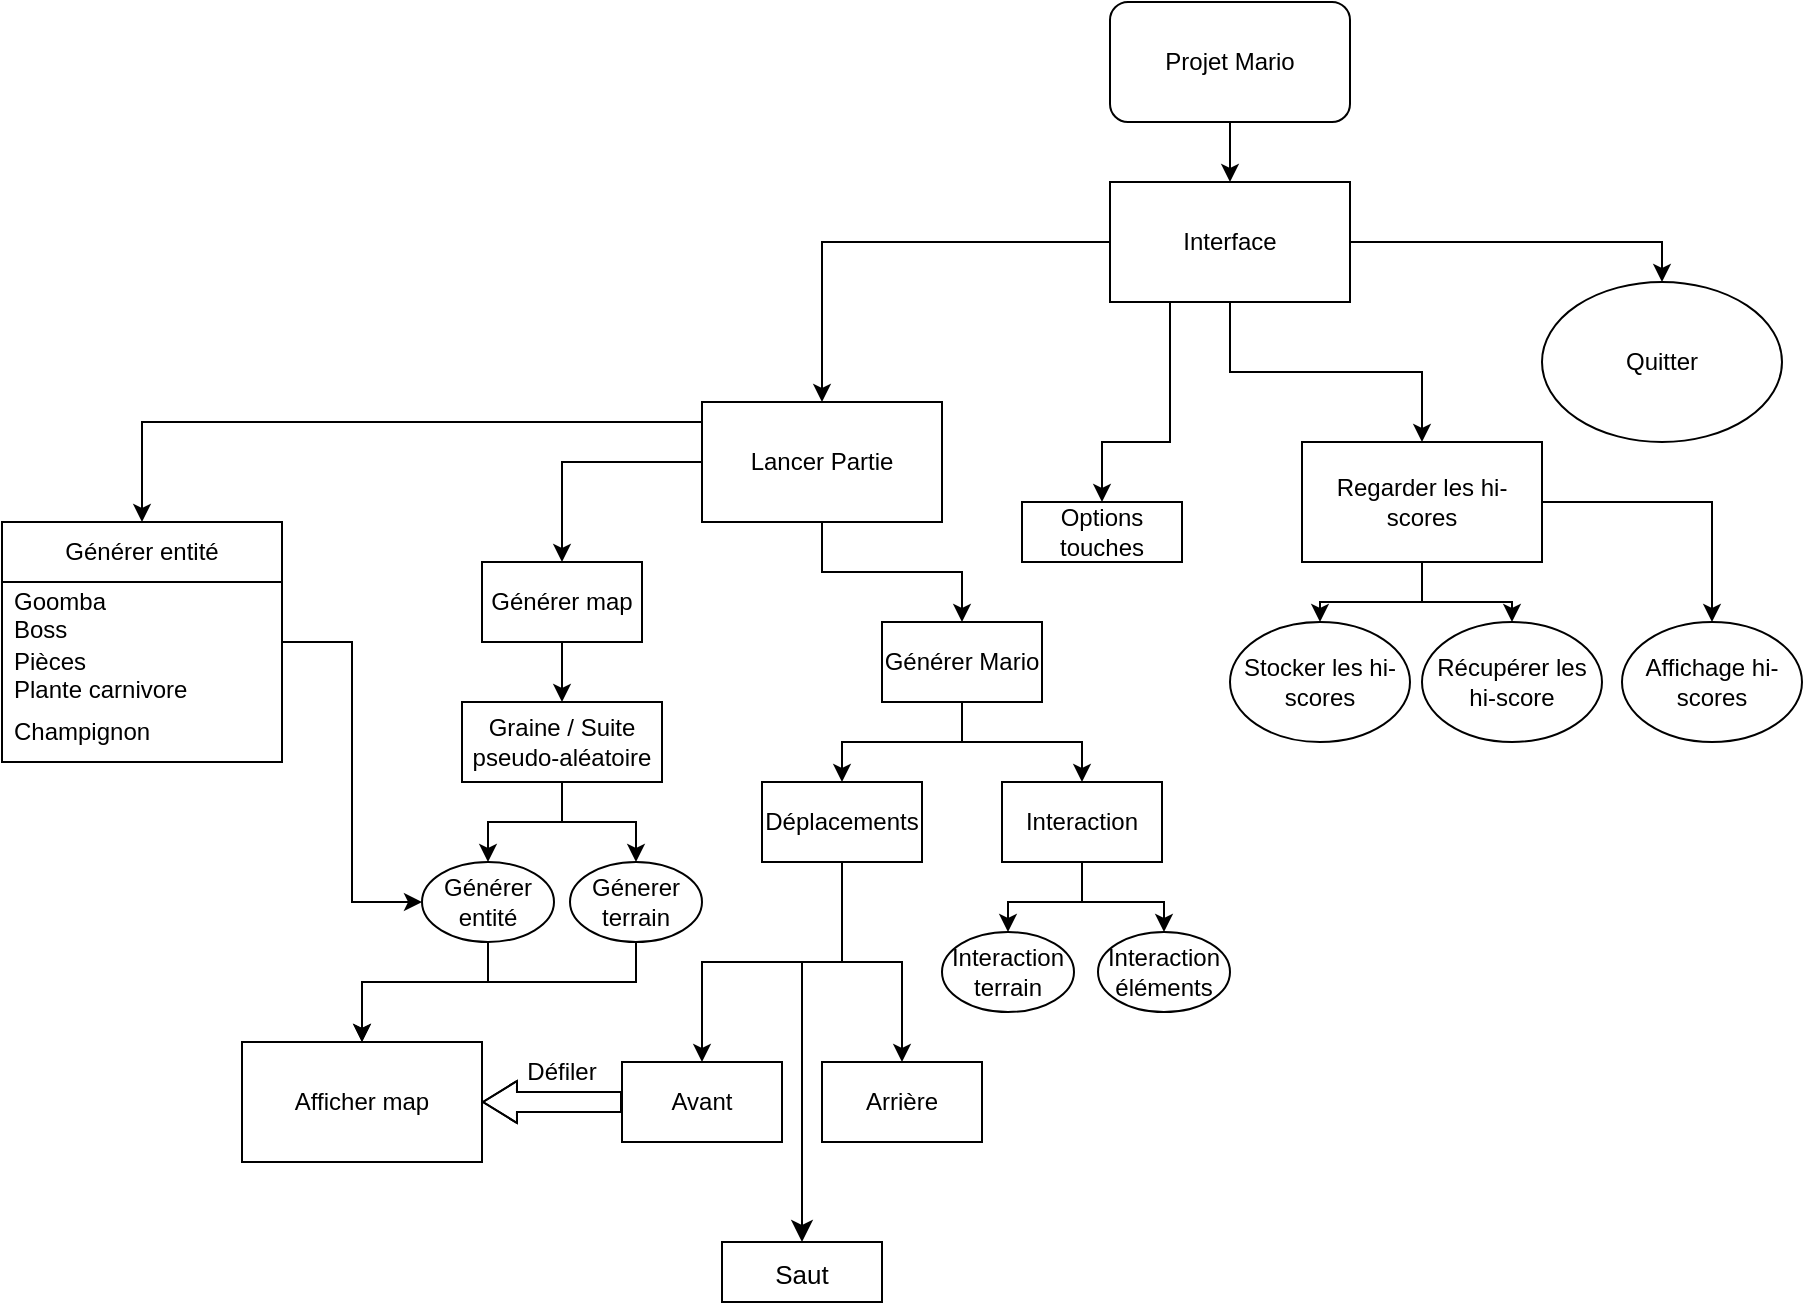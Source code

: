 <mxfile version="26.0.7">
  <diagram name="Page-1" id="3Ub4bXwL-AXnyBRuHnWu">
    <mxGraphModel dx="2048" dy="789" grid="1" gridSize="10" guides="1" tooltips="1" connect="1" arrows="1" fold="1" page="1" pageScale="1" pageWidth="827" pageHeight="1169" math="0" shadow="0">
      <root>
        <mxCell id="0" />
        <mxCell id="1" parent="0" />
        <mxCell id="WMoN78tWzcWq6Xf_8WZY-3" style="edgeStyle=orthogonalEdgeStyle;rounded=0;orthogonalLoop=1;jettySize=auto;html=1;" parent="1" source="WMoN78tWzcWq6Xf_8WZY-1" target="WMoN78tWzcWq6Xf_8WZY-2" edge="1">
          <mxGeometry relative="1" as="geometry" />
        </mxCell>
        <mxCell id="WMoN78tWzcWq6Xf_8WZY-1" value="Projet Mario" style="rounded=1;whiteSpace=wrap;html=1;" parent="1" vertex="1">
          <mxGeometry x="354" y="100" width="120" height="60" as="geometry" />
        </mxCell>
        <mxCell id="WMoN78tWzcWq6Xf_8WZY-7" style="edgeStyle=orthogonalEdgeStyle;rounded=0;orthogonalLoop=1;jettySize=auto;html=1;" parent="1" source="WMoN78tWzcWq6Xf_8WZY-2" target="WMoN78tWzcWq6Xf_8WZY-5" edge="1">
          <mxGeometry relative="1" as="geometry" />
        </mxCell>
        <mxCell id="WMoN78tWzcWq6Xf_8WZY-8" style="edgeStyle=orthogonalEdgeStyle;rounded=0;orthogonalLoop=1;jettySize=auto;html=1;" parent="1" source="WMoN78tWzcWq6Xf_8WZY-2" target="WMoN78tWzcWq6Xf_8WZY-4" edge="1">
          <mxGeometry relative="1" as="geometry" />
        </mxCell>
        <mxCell id="WMoN78tWzcWq6Xf_8WZY-10" style="edgeStyle=orthogonalEdgeStyle;rounded=0;orthogonalLoop=1;jettySize=auto;html=1;entryX=0.5;entryY=0;entryDx=0;entryDy=0;" parent="1" source="WMoN78tWzcWq6Xf_8WZY-2" target="WMoN78tWzcWq6Xf_8WZY-9" edge="1">
          <mxGeometry relative="1" as="geometry" />
        </mxCell>
        <mxCell id="WMoN78tWzcWq6Xf_8WZY-2" value="Interface" style="rounded=0;whiteSpace=wrap;html=1;" parent="1" vertex="1">
          <mxGeometry x="354" y="190" width="120" height="60" as="geometry" />
        </mxCell>
        <mxCell id="9y-omQngG6LSQe04KciU-6" style="edgeStyle=orthogonalEdgeStyle;rounded=0;orthogonalLoop=1;jettySize=auto;html=1;entryX=0.5;entryY=0;entryDx=0;entryDy=0;" parent="1" source="WMoN78tWzcWq6Xf_8WZY-4" target="9y-omQngG6LSQe04KciU-3" edge="1">
          <mxGeometry relative="1" as="geometry" />
        </mxCell>
        <mxCell id="9y-omQngG6LSQe04KciU-7" style="edgeStyle=orthogonalEdgeStyle;rounded=0;orthogonalLoop=1;jettySize=auto;html=1;" parent="1" source="WMoN78tWzcWq6Xf_8WZY-4" target="9y-omQngG6LSQe04KciU-4" edge="1">
          <mxGeometry relative="1" as="geometry" />
        </mxCell>
        <mxCell id="WMoN78tWzcWq6Xf_8WZY-4" value="Lancer Partie" style="rounded=0;whiteSpace=wrap;html=1;" parent="1" vertex="1">
          <mxGeometry x="150" y="300" width="120" height="60" as="geometry" />
        </mxCell>
        <mxCell id="WMoN78tWzcWq6Xf_8WZY-14" style="edgeStyle=orthogonalEdgeStyle;rounded=0;orthogonalLoop=1;jettySize=auto;html=1;" parent="1" source="WMoN78tWzcWq6Xf_8WZY-5" target="WMoN78tWzcWq6Xf_8WZY-11" edge="1">
          <mxGeometry relative="1" as="geometry" />
        </mxCell>
        <mxCell id="WMoN78tWzcWq6Xf_8WZY-15" style="edgeStyle=orthogonalEdgeStyle;rounded=0;orthogonalLoop=1;jettySize=auto;html=1;" parent="1" source="WMoN78tWzcWq6Xf_8WZY-5" target="WMoN78tWzcWq6Xf_8WZY-12" edge="1">
          <mxGeometry relative="1" as="geometry" />
        </mxCell>
        <mxCell id="WMoN78tWzcWq6Xf_8WZY-16" style="edgeStyle=orthogonalEdgeStyle;rounded=0;orthogonalLoop=1;jettySize=auto;html=1;entryX=0.5;entryY=0;entryDx=0;entryDy=0;" parent="1" source="WMoN78tWzcWq6Xf_8WZY-5" target="WMoN78tWzcWq6Xf_8WZY-13" edge="1">
          <mxGeometry relative="1" as="geometry" />
        </mxCell>
        <mxCell id="WMoN78tWzcWq6Xf_8WZY-5" value="Regarder les hi-scores" style="rounded=0;whiteSpace=wrap;html=1;" parent="1" vertex="1">
          <mxGeometry x="450" y="320" width="120" height="60" as="geometry" />
        </mxCell>
        <mxCell id="WMoN78tWzcWq6Xf_8WZY-9" value="Quitter" style="ellipse;whiteSpace=wrap;html=1;" parent="1" vertex="1">
          <mxGeometry x="570" y="240" width="120" height="80" as="geometry" />
        </mxCell>
        <mxCell id="WMoN78tWzcWq6Xf_8WZY-11" value="Stocker les hi-scores" style="ellipse;whiteSpace=wrap;html=1;" parent="1" vertex="1">
          <mxGeometry x="414" y="410" width="90" height="60" as="geometry" />
        </mxCell>
        <mxCell id="WMoN78tWzcWq6Xf_8WZY-12" value="Récupérer les hi-score" style="ellipse;whiteSpace=wrap;html=1;" parent="1" vertex="1">
          <mxGeometry x="510" y="410" width="90" height="60" as="geometry" />
        </mxCell>
        <mxCell id="WMoN78tWzcWq6Xf_8WZY-13" value="Affichage hi-scores" style="ellipse;whiteSpace=wrap;html=1;" parent="1" vertex="1">
          <mxGeometry x="610" y="410" width="90" height="60" as="geometry" />
        </mxCell>
        <mxCell id="9y-omQngG6LSQe04KciU-19" style="edgeStyle=orthogonalEdgeStyle;rounded=0;orthogonalLoop=1;jettySize=auto;html=1;entryX=0.5;entryY=0;entryDx=0;entryDy=0;" parent="1" source="9y-omQngG6LSQe04KciU-3" target="9y-omQngG6LSQe04KciU-16" edge="1">
          <mxGeometry relative="1" as="geometry" />
        </mxCell>
        <mxCell id="9y-omQngG6LSQe04KciU-20" style="edgeStyle=orthogonalEdgeStyle;rounded=0;orthogonalLoop=1;jettySize=auto;html=1;" parent="1" source="9y-omQngG6LSQe04KciU-3" target="9y-omQngG6LSQe04KciU-17" edge="1">
          <mxGeometry relative="1" as="geometry" />
        </mxCell>
        <mxCell id="9y-omQngG6LSQe04KciU-3" value="Générer Mario" style="rounded=0;whiteSpace=wrap;html=1;" parent="1" vertex="1">
          <mxGeometry x="240" y="410" width="80" height="40" as="geometry" />
        </mxCell>
        <mxCell id="9y-omQngG6LSQe04KciU-12" style="edgeStyle=orthogonalEdgeStyle;rounded=0;orthogonalLoop=1;jettySize=auto;html=1;" parent="1" source="9y-omQngG6LSQe04KciU-4" target="9y-omQngG6LSQe04KciU-11" edge="1">
          <mxGeometry relative="1" as="geometry" />
        </mxCell>
        <mxCell id="9y-omQngG6LSQe04KciU-4" value="Générer map" style="rounded=0;whiteSpace=wrap;html=1;" parent="1" vertex="1">
          <mxGeometry x="40" y="380" width="80" height="40" as="geometry" />
        </mxCell>
        <mxCell id="9y-omQngG6LSQe04KciU-32" style="edgeStyle=orthogonalEdgeStyle;rounded=0;orthogonalLoop=1;jettySize=auto;html=1;" parent="1" source="9y-omQngG6LSQe04KciU-10" target="9y-omQngG6LSQe04KciU-31" edge="1">
          <mxGeometry relative="1" as="geometry">
            <Array as="points">
              <mxPoint x="43" y="590" />
              <mxPoint x="-20" y="590" />
            </Array>
          </mxGeometry>
        </mxCell>
        <mxCell id="SzIQ4vQkkzhTimf1xyTP-15" style="edgeStyle=orthogonalEdgeStyle;rounded=0;orthogonalLoop=1;jettySize=auto;html=1;exitX=0.5;exitY=1;exitDx=0;exitDy=0;entryX=0.5;entryY=0;entryDx=0;entryDy=0;" parent="1" source="9y-omQngG6LSQe04KciU-9" target="9y-omQngG6LSQe04KciU-31" edge="1">
          <mxGeometry relative="1" as="geometry">
            <Array as="points">
              <mxPoint x="117" y="590" />
              <mxPoint x="-20" y="590" />
            </Array>
          </mxGeometry>
        </mxCell>
        <mxCell id="9y-omQngG6LSQe04KciU-9" value="Génerer terrain" style="ellipse;whiteSpace=wrap;html=1;" parent="1" vertex="1">
          <mxGeometry x="84" y="530" width="66" height="40" as="geometry" />
        </mxCell>
        <mxCell id="9y-omQngG6LSQe04KciU-13" style="edgeStyle=orthogonalEdgeStyle;rounded=0;orthogonalLoop=1;jettySize=auto;html=1;entryX=0.5;entryY=0;entryDx=0;entryDy=0;" parent="1" source="9y-omQngG6LSQe04KciU-11" target="9y-omQngG6LSQe04KciU-9" edge="1">
          <mxGeometry relative="1" as="geometry" />
        </mxCell>
        <mxCell id="9y-omQngG6LSQe04KciU-14" style="edgeStyle=orthogonalEdgeStyle;rounded=0;orthogonalLoop=1;jettySize=auto;html=1;" parent="1" source="9y-omQngG6LSQe04KciU-11" target="9y-omQngG6LSQe04KciU-10" edge="1">
          <mxGeometry relative="1" as="geometry" />
        </mxCell>
        <mxCell id="9y-omQngG6LSQe04KciU-11" value="Graine / Suite pseudo-aléatoire" style="rounded=0;whiteSpace=wrap;html=1;" parent="1" vertex="1">
          <mxGeometry x="30" y="450" width="100" height="40" as="geometry" />
        </mxCell>
        <mxCell id="9y-omQngG6LSQe04KciU-29" style="edgeStyle=orthogonalEdgeStyle;rounded=0;orthogonalLoop=1;jettySize=auto;html=1;" parent="1" source="9y-omQngG6LSQe04KciU-16" target="9y-omQngG6LSQe04KciU-28" edge="1">
          <mxGeometry relative="1" as="geometry" />
        </mxCell>
        <mxCell id="9y-omQngG6LSQe04KciU-37" style="edgeStyle=orthogonalEdgeStyle;rounded=0;orthogonalLoop=1;jettySize=auto;html=1;" parent="1" source="9y-omQngG6LSQe04KciU-16" target="9y-omQngG6LSQe04KciU-27" edge="1">
          <mxGeometry relative="1" as="geometry" />
        </mxCell>
        <mxCell id="9y-omQngG6LSQe04KciU-16" value="Déplacements" style="rounded=0;whiteSpace=wrap;html=1;" parent="1" vertex="1">
          <mxGeometry x="180" y="490" width="80" height="40" as="geometry" />
        </mxCell>
        <mxCell id="9y-omQngG6LSQe04KciU-24" style="edgeStyle=orthogonalEdgeStyle;rounded=0;orthogonalLoop=1;jettySize=auto;html=1;" parent="1" source="9y-omQngG6LSQe04KciU-17" target="9y-omQngG6LSQe04KciU-23" edge="1">
          <mxGeometry relative="1" as="geometry" />
        </mxCell>
        <mxCell id="9y-omQngG6LSQe04KciU-25" style="edgeStyle=orthogonalEdgeStyle;rounded=0;orthogonalLoop=1;jettySize=auto;html=1;" parent="1" source="9y-omQngG6LSQe04KciU-17" target="9y-omQngG6LSQe04KciU-22" edge="1">
          <mxGeometry relative="1" as="geometry" />
        </mxCell>
        <mxCell id="9y-omQngG6LSQe04KciU-17" value="Interaction" style="rounded=0;whiteSpace=wrap;html=1;" parent="1" vertex="1">
          <mxGeometry x="300" y="490" width="80" height="40" as="geometry" />
        </mxCell>
        <mxCell id="9y-omQngG6LSQe04KciU-22" value="Interaction terrain" style="ellipse;whiteSpace=wrap;html=1;" parent="1" vertex="1">
          <mxGeometry x="270" y="565" width="66" height="40" as="geometry" />
        </mxCell>
        <mxCell id="9y-omQngG6LSQe04KciU-23" value="Interaction éléments" style="ellipse;whiteSpace=wrap;html=1;" parent="1" vertex="1">
          <mxGeometry x="348" y="565" width="66" height="40" as="geometry" />
        </mxCell>
        <mxCell id="9y-omQngG6LSQe04KciU-27" value="Avant" style="rounded=0;whiteSpace=wrap;html=1;" parent="1" vertex="1">
          <mxGeometry x="110" y="630" width="80" height="40" as="geometry" />
        </mxCell>
        <mxCell id="9y-omQngG6LSQe04KciU-28" value="Arrière" style="rounded=0;whiteSpace=wrap;html=1;" parent="1" vertex="1">
          <mxGeometry x="210" y="630" width="80" height="40" as="geometry" />
        </mxCell>
        <mxCell id="9y-omQngG6LSQe04KciU-31" value="Afficher map" style="rounded=0;whiteSpace=wrap;html=1;" parent="1" vertex="1">
          <mxGeometry x="-80" y="620" width="120" height="60" as="geometry" />
        </mxCell>
        <mxCell id="9y-omQngG6LSQe04KciU-38" value="" style="shape=flexArrow;endArrow=classic;html=1;rounded=0;endWidth=10;endSize=5.33;" parent="1" source="9y-omQngG6LSQe04KciU-27" target="9y-omQngG6LSQe04KciU-31" edge="1">
          <mxGeometry width="50" height="50" relative="1" as="geometry">
            <mxPoint x="60" y="760" as="sourcePoint" />
            <mxPoint x="110" y="710" as="targetPoint" />
            <Array as="points">
              <mxPoint x="80" y="650" />
            </Array>
          </mxGeometry>
        </mxCell>
        <mxCell id="9y-omQngG6LSQe04KciU-40" value="Défiler" style="text;html=1;align=center;verticalAlign=middle;whiteSpace=wrap;rounded=0;" parent="1" vertex="1">
          <mxGeometry x="50" y="620" width="60" height="30" as="geometry" />
        </mxCell>
        <mxCell id="SzIQ4vQkkzhTimf1xyTP-2" value="" style="endArrow=classic;html=1;rounded=0;entryX=0.5;entryY=0;entryDx=0;entryDy=0;" parent="1" target="SzIQ4vQkkzhTimf1xyTP-9" edge="1">
          <mxGeometry width="50" height="50" relative="1" as="geometry">
            <mxPoint x="150" y="310" as="sourcePoint" />
            <mxPoint x="-100" y="360" as="targetPoint" />
            <Array as="points">
              <mxPoint x="-130" y="310" />
            </Array>
          </mxGeometry>
        </mxCell>
        <mxCell id="Q7g0VNaRn3uzjB3ib5WL-2" value="" style="endArrow=classic;html=1;rounded=0;exitX=0.25;exitY=1;exitDx=0;exitDy=0;" parent="1" source="WMoN78tWzcWq6Xf_8WZY-2" edge="1">
          <mxGeometry width="50" height="50" relative="1" as="geometry">
            <mxPoint x="300" y="440" as="sourcePoint" />
            <mxPoint x="350" y="350" as="targetPoint" />
            <Array as="points">
              <mxPoint x="384" y="320" />
              <mxPoint x="350" y="320" />
            </Array>
          </mxGeometry>
        </mxCell>
        <mxCell id="SzIQ4vQkkzhTimf1xyTP-13" style="edgeStyle=orthogonalEdgeStyle;rounded=0;orthogonalLoop=1;jettySize=auto;html=1;entryX=0;entryY=0.5;entryDx=0;entryDy=0;" parent="1" source="SzIQ4vQkkzhTimf1xyTP-9" target="9y-omQngG6LSQe04KciU-10" edge="1">
          <mxGeometry relative="1" as="geometry">
            <mxPoint x="-40" y="560" as="targetPoint" />
          </mxGeometry>
        </mxCell>
        <mxCell id="Q7g0VNaRn3uzjB3ib5WL-3" value="" style="rounded=0;whiteSpace=wrap;html=1;" parent="1" vertex="1">
          <mxGeometry x="310" y="350" width="80" height="30" as="geometry" />
        </mxCell>
        <mxCell id="SzIQ4vQkkzhTimf1xyTP-9" value="Générer entité" style="swimlane;fontStyle=0;childLayout=stackLayout;horizontal=1;startSize=30;horizontalStack=0;resizeParent=1;resizeParentMax=0;resizeLast=0;collapsible=1;marginBottom=0;whiteSpace=wrap;html=1;" parent="1" vertex="1">
          <mxGeometry x="-200" y="360" width="140" height="120" as="geometry">
            <mxRectangle x="-200" y="360" width="120" height="30" as="alternateBounds" />
          </mxGeometry>
        </mxCell>
        <mxCell id="SzIQ4vQkkzhTimf1xyTP-10" value="Goomba&lt;div&gt;Boss&lt;/div&gt;" style="text;strokeColor=none;fillColor=none;align=left;verticalAlign=middle;spacingLeft=4;spacingRight=4;overflow=hidden;points=[[0,0.5],[1,0.5]];portConstraint=eastwest;rotatable=0;whiteSpace=wrap;html=1;" parent="SzIQ4vQkkzhTimf1xyTP-9" vertex="1">
          <mxGeometry y="30" width="140" height="30" as="geometry" />
        </mxCell>
        <mxCell id="SzIQ4vQkkzhTimf1xyTP-11" value="Pièces&lt;div&gt;Plante carnivore&lt;/div&gt;" style="text;strokeColor=none;fillColor=none;align=left;verticalAlign=middle;spacingLeft=4;spacingRight=4;overflow=hidden;points=[[0,0.5],[1,0.5]];portConstraint=eastwest;rotatable=0;whiteSpace=wrap;html=1;" parent="SzIQ4vQkkzhTimf1xyTP-9" vertex="1">
          <mxGeometry y="60" width="140" height="30" as="geometry" />
        </mxCell>
        <mxCell id="SzIQ4vQkkzhTimf1xyTP-12" value="Champignon" style="text;strokeColor=none;fillColor=none;align=left;verticalAlign=middle;spacingLeft=4;spacingRight=4;overflow=hidden;points=[[0,0.5],[1,0.5]];portConstraint=eastwest;rotatable=0;whiteSpace=wrap;html=1;" parent="SzIQ4vQkkzhTimf1xyTP-9" vertex="1">
          <mxGeometry y="90" width="140" height="30" as="geometry" />
        </mxCell>
        <mxCell id="Q7g0VNaRn3uzjB3ib5WL-4" value="Options touches" style="text;html=1;align=center;verticalAlign=middle;whiteSpace=wrap;rounded=0;" parent="1" vertex="1">
          <mxGeometry x="310" y="350" width="80" height="30" as="geometry" />
        </mxCell>
        <mxCell id="9y-omQngG6LSQe04KciU-10" value="Générer entité" style="ellipse;whiteSpace=wrap;html=1;" parent="1" vertex="1">
          <mxGeometry x="10" y="530" width="66" height="40" as="geometry" />
        </mxCell>
        <mxCell id="_hQzkET9K02GtofimhrT-1" value="" style="endArrow=classic;html=1;rounded=0;fontSize=12;startSize=8;endSize=8;curved=1;" edge="1" parent="1">
          <mxGeometry width="50" height="50" relative="1" as="geometry">
            <mxPoint x="200" y="580" as="sourcePoint" />
            <mxPoint x="200" y="720" as="targetPoint" />
          </mxGeometry>
        </mxCell>
        <mxCell id="_hQzkET9K02GtofimhrT-2" value="" style="rounded=0;whiteSpace=wrap;html=1;" vertex="1" parent="1">
          <mxGeometry x="160" y="720" width="80" height="30" as="geometry" />
        </mxCell>
        <mxCell id="_hQzkET9K02GtofimhrT-3" value="&lt;font style=&quot;font-size: 13px;&quot;&gt;Saut&lt;/font&gt;" style="text;html=1;align=center;verticalAlign=middle;whiteSpace=wrap;rounded=0;fontSize=16;" vertex="1" parent="1">
          <mxGeometry x="160" y="720" width="80" height="30" as="geometry" />
        </mxCell>
      </root>
    </mxGraphModel>
  </diagram>
</mxfile>
